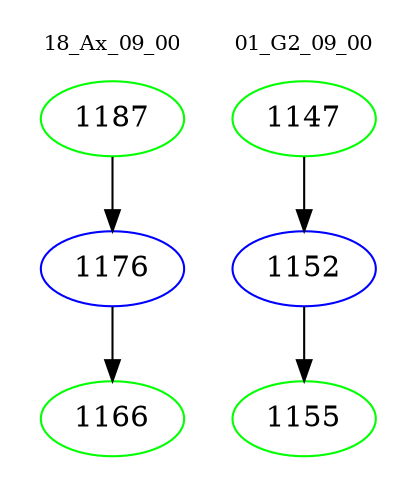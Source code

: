 digraph{
subgraph cluster_0 {
color = white
label = "18_Ax_09_00";
fontsize=10;
T0_1187 [label="1187", color="green"]
T0_1187 -> T0_1176 [color="black"]
T0_1176 [label="1176", color="blue"]
T0_1176 -> T0_1166 [color="black"]
T0_1166 [label="1166", color="green"]
}
subgraph cluster_1 {
color = white
label = "01_G2_09_00";
fontsize=10;
T1_1147 [label="1147", color="green"]
T1_1147 -> T1_1152 [color="black"]
T1_1152 [label="1152", color="blue"]
T1_1152 -> T1_1155 [color="black"]
T1_1155 [label="1155", color="green"]
}
}
